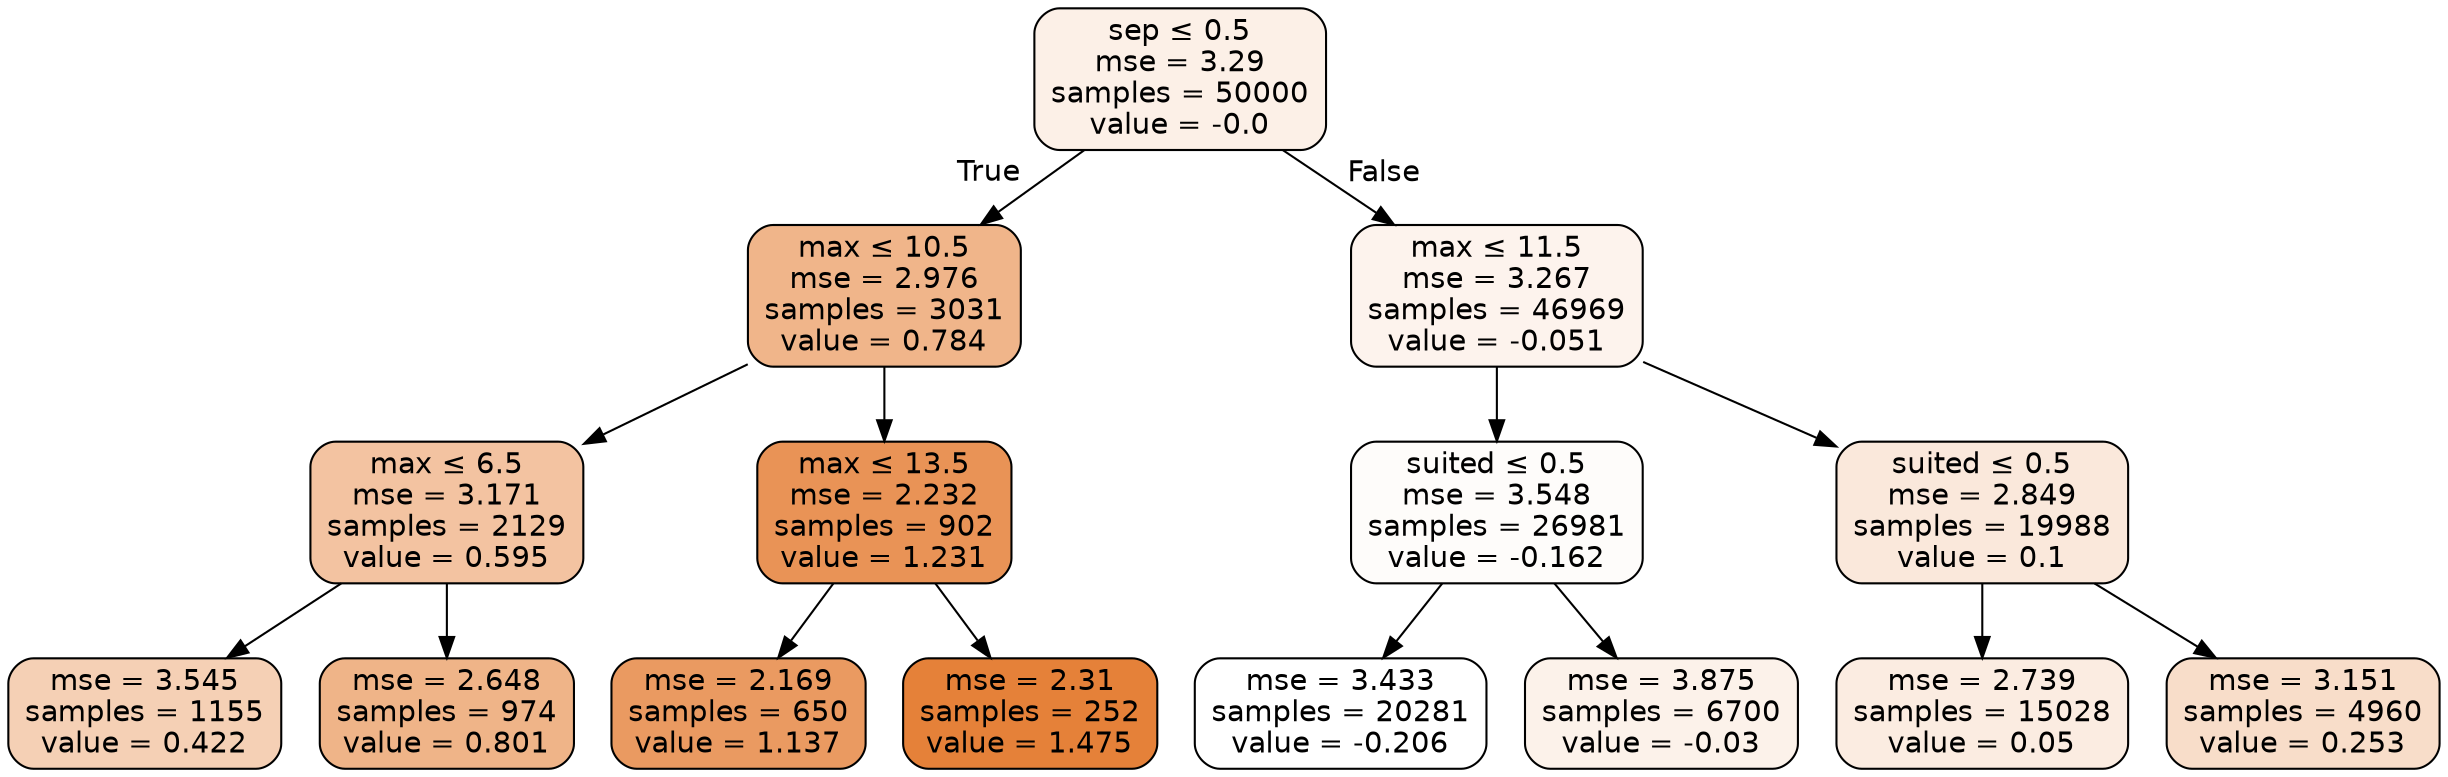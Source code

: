 digraph Tree {
node [shape=box, style="filled, rounded", color="black", fontname=helvetica] ;
edge [fontname=helvetica] ;
0 [label=<sep &le; 0.5<br/>mse = 3.29<br/>samples = 50000<br/>value = -0.0>, fillcolor="#fcf0e7"] ;
1 [label=<max &le; 10.5<br/>mse = 2.976<br/>samples = 3031<br/>value = 0.784>, fillcolor="#f0b58a"] ;
0 -> 1 [labeldistance=2.5, labelangle=45, headlabel="True"] ;
2 [label=<max &le; 6.5<br/>mse = 3.171<br/>samples = 2129<br/>value = 0.595>, fillcolor="#f3c3a1"] ;
1 -> 2 ;
3 [label=<mse = 3.545<br/>samples = 1155<br/>value = 0.422>, fillcolor="#f5d0b5"] ;
2 -> 3 ;
4 [label=<mse = 2.648<br/>samples = 974<br/>value = 0.801>, fillcolor="#efb488"] ;
2 -> 4 ;
5 [label=<max &le; 13.5<br/>mse = 2.232<br/>samples = 902<br/>value = 1.231>, fillcolor="#e99356"] ;
1 -> 5 ;
6 [label=<mse = 2.169<br/>samples = 650<br/>value = 1.137>, fillcolor="#ea9a61"] ;
5 -> 6 ;
7 [label=<mse = 2.31<br/>samples = 252<br/>value = 1.475>, fillcolor="#e58139"] ;
5 -> 7 ;
8 [label=<max &le; 11.5<br/>mse = 3.267<br/>samples = 46969<br/>value = -0.051>, fillcolor="#fdf3ed"] ;
0 -> 8 [labeldistance=2.5, labelangle=-45, headlabel="False"] ;
9 [label=<suited &le; 0.5<br/>mse = 3.548<br/>samples = 26981<br/>value = -0.162>, fillcolor="#fefcfa"] ;
8 -> 9 ;
10 [label=<mse = 3.433<br/>samples = 20281<br/>value = -0.206>, fillcolor="#ffffff"] ;
9 -> 10 ;
11 [label=<mse = 3.875<br/>samples = 6700<br/>value = -0.03>, fillcolor="#fcf2ea"] ;
9 -> 11 ;
12 [label=<suited &le; 0.5<br/>mse = 2.849<br/>samples = 19988<br/>value = 0.1>, fillcolor="#fae8db"] ;
8 -> 12 ;
13 [label=<mse = 2.739<br/>samples = 15028<br/>value = 0.05>, fillcolor="#fbece1"] ;
12 -> 13 ;
14 [label=<mse = 3.151<br/>samples = 4960<br/>value = 0.253>, fillcolor="#f8ddc9"] ;
12 -> 14 ;
}
